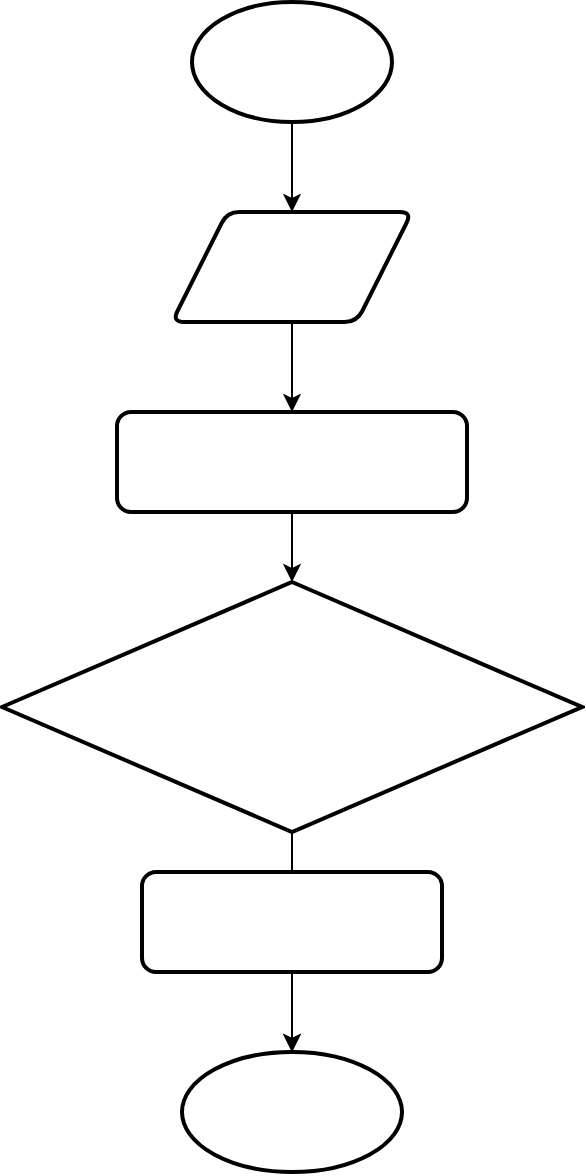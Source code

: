 <mxfile version="25.0.2">
  <diagram name="Page-1" id="ubqL9lIWW5M5NBGkmcGC">
    <mxGraphModel dx="1480" dy="866" grid="1" gridSize="10" guides="1" tooltips="1" connect="1" arrows="1" fold="1" page="1" pageScale="1" pageWidth="850" pageHeight="1100" math="0" shadow="0">
      <root>
        <mxCell id="0" />
        <mxCell id="1" parent="0" />
        <mxCell id="G0c5fkCkQc_oBLqX_4UL-9" value="" style="edgeStyle=orthogonalEdgeStyle;rounded=0;orthogonalLoop=1;jettySize=auto;html=1;" edge="1" parent="1" source="G0c5fkCkQc_oBLqX_4UL-3" target="G0c5fkCkQc_oBLqX_4UL-4">
          <mxGeometry relative="1" as="geometry" />
        </mxCell>
        <mxCell id="G0c5fkCkQc_oBLqX_4UL-3" value="&lt;span style=&quot;color: rgb(255, 255, 255);&quot;&gt;Start&lt;/span&gt;" style="strokeWidth=2;html=1;shape=mxgraph.flowchart.start_1;whiteSpace=wrap;" vertex="1" parent="1">
          <mxGeometry x="390" y="65" width="100" height="60" as="geometry" />
        </mxCell>
        <mxCell id="G0c5fkCkQc_oBLqX_4UL-10" value="" style="edgeStyle=orthogonalEdgeStyle;rounded=0;orthogonalLoop=1;jettySize=auto;html=1;" edge="1" parent="1" source="G0c5fkCkQc_oBLqX_4UL-4" target="G0c5fkCkQc_oBLqX_4UL-5">
          <mxGeometry relative="1" as="geometry" />
        </mxCell>
        <mxCell id="G0c5fkCkQc_oBLqX_4UL-4" value="&lt;span style=&quot;color: rgb(255, 255, 255);&quot;&gt;Nhập a, b&amp;nbsp;&lt;/span&gt;" style="shape=parallelogram;html=1;strokeWidth=2;perimeter=parallelogramPerimeter;whiteSpace=wrap;rounded=1;arcSize=12;size=0.23;" vertex="1" parent="1">
          <mxGeometry x="380" y="170" width="120" height="55" as="geometry" />
        </mxCell>
        <mxCell id="G0c5fkCkQc_oBLqX_4UL-11" value="" style="edgeStyle=orthogonalEdgeStyle;rounded=0;orthogonalLoop=1;jettySize=auto;html=1;" edge="1" parent="1" source="G0c5fkCkQc_oBLqX_4UL-5" target="G0c5fkCkQc_oBLqX_4UL-6">
          <mxGeometry relative="1" as="geometry" />
        </mxCell>
        <mxCell id="G0c5fkCkQc_oBLqX_4UL-5" value="&lt;span style=&quot;color: rgb(255, 255, 255);&quot;&gt;for( int i = min(a,b); i&amp;lt;0; i--)&lt;/span&gt;" style="rounded=1;whiteSpace=wrap;html=1;absoluteArcSize=1;arcSize=14;strokeWidth=2;" vertex="1" parent="1">
          <mxGeometry x="352.5" y="270" width="175" height="50" as="geometry" />
        </mxCell>
        <mxCell id="G0c5fkCkQc_oBLqX_4UL-12" value="" style="edgeStyle=orthogonalEdgeStyle;rounded=0;orthogonalLoop=1;jettySize=auto;html=1;" edge="1" parent="1" source="G0c5fkCkQc_oBLqX_4UL-6" target="G0c5fkCkQc_oBLqX_4UL-8">
          <mxGeometry relative="1" as="geometry" />
        </mxCell>
        <mxCell id="G0c5fkCkQc_oBLqX_4UL-6" value="&lt;span style=&quot;color: rgb(255, 255, 255);&quot;&gt;if(&lt;/span&gt;&lt;code style=&quot;color: rgb(255, 255, 255); background: transparent; font-size: 15px; border-radius: 0px; padding: 0px; text-align: left; white-space: pre; border: 0px !important; font-family: Consolas, &amp;quot;Bitstream Vera Sans Mono&amp;quot;, &amp;quot;Courier New&amp;quot;, Courier, monospace !important; inset: auto !important; float: none !important; height: auto !important; line-height: 1.4em !important; margin: 0px !important; outline: 0px !important; overflow: visible !important; position: static !important; vertical-align: baseline !important; width: auto !important; box-sizing: content-box !important; min-height: auto !important;&quot; class=&quot;cpp plain&quot;&gt;A % i == 0 &amp;amp;&amp;amp; B % i ==0)&lt;/code&gt;" style="strokeWidth=2;html=1;shape=mxgraph.flowchart.decision;whiteSpace=wrap;" vertex="1" parent="1">
          <mxGeometry x="295" y="355" width="290" height="125" as="geometry" />
        </mxCell>
        <mxCell id="G0c5fkCkQc_oBLqX_4UL-13" value="" style="edgeStyle=orthogonalEdgeStyle;rounded=0;orthogonalLoop=1;jettySize=auto;html=1;" edge="1" parent="1" source="G0c5fkCkQc_oBLqX_4UL-7" target="G0c5fkCkQc_oBLqX_4UL-8">
          <mxGeometry relative="1" as="geometry" />
        </mxCell>
        <mxCell id="G0c5fkCkQc_oBLqX_4UL-7" value="&lt;span style=&quot;color: rgb(255, 255, 255);&quot;&gt;In i&lt;/span&gt;" style="rounded=1;whiteSpace=wrap;html=1;absoluteArcSize=1;arcSize=14;strokeWidth=2;" vertex="1" parent="1">
          <mxGeometry x="365" y="500" width="150" height="50" as="geometry" />
        </mxCell>
        <mxCell id="G0c5fkCkQc_oBLqX_4UL-8" value="&lt;span style=&quot;color: rgb(255, 255, 255);&quot;&gt;End&lt;/span&gt;" style="strokeWidth=2;html=1;shape=mxgraph.flowchart.start_1;whiteSpace=wrap;" vertex="1" parent="1">
          <mxGeometry x="385" y="590" width="110" height="60" as="geometry" />
        </mxCell>
      </root>
    </mxGraphModel>
  </diagram>
</mxfile>

